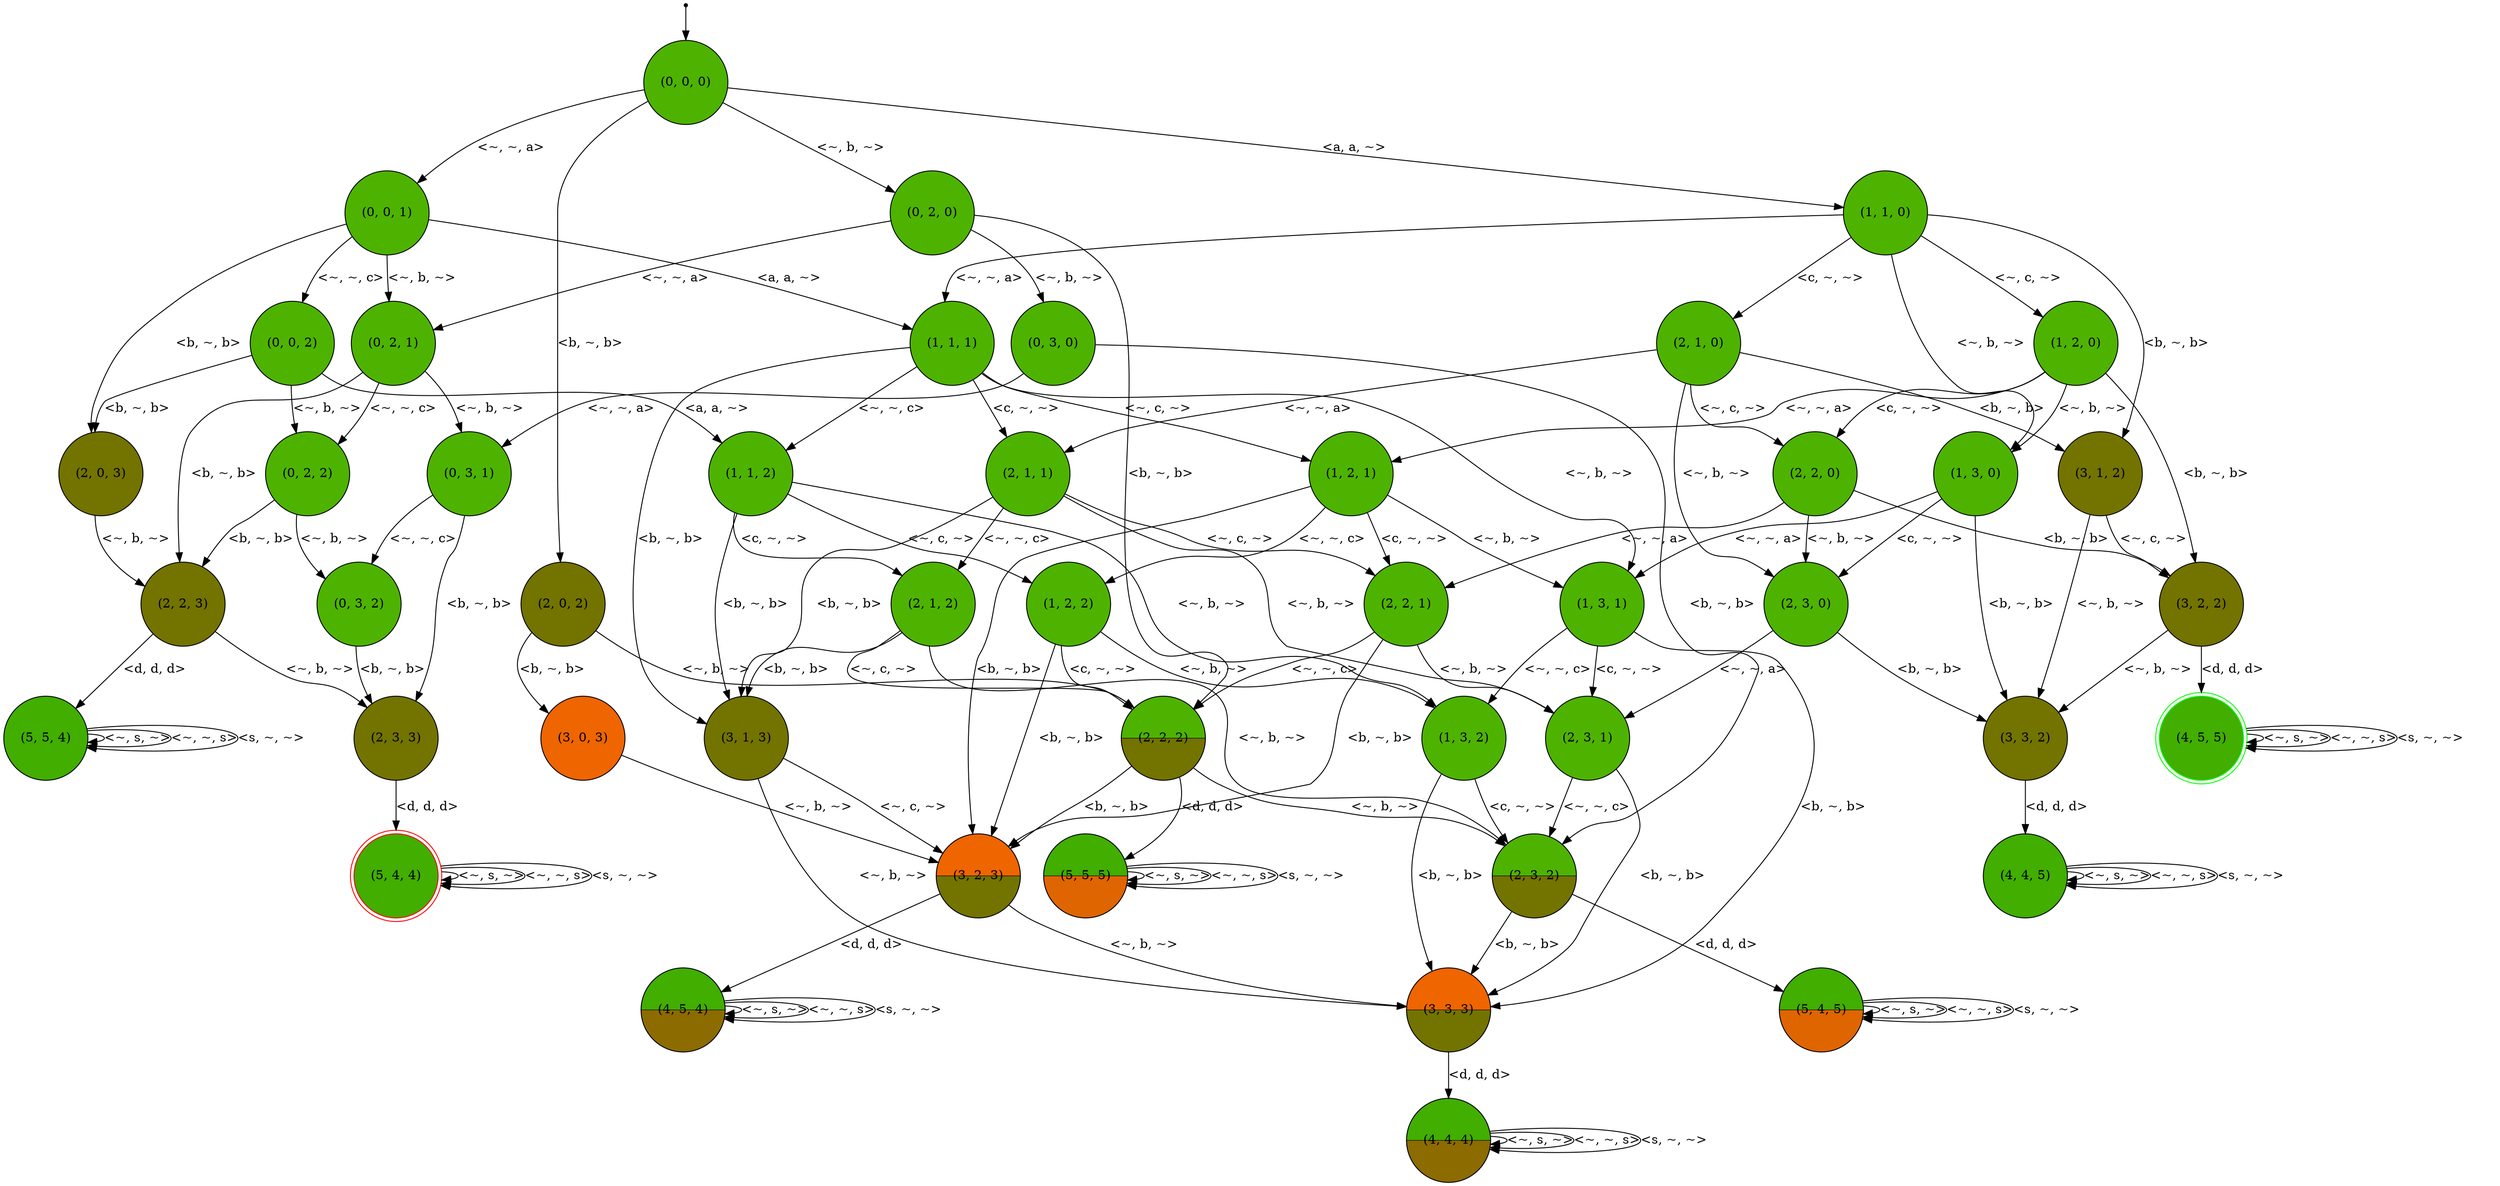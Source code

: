 digraph G {
"n0"[label="(2, 1, 0)"shape=circle color="black" style=wedged fillcolor="#4eb300" style=filled];
"n1"[label="(1, 1, 2)"shape=circle color="black" style=wedged fillcolor="#4eb300" style=filled];
"n2"[label="(5, 5, 4)"shape=circle color="black" style=wedged fillcolor="#41ae00" style=filled];
"n3"[label="(3, 3, 3)"shape=circle color="black" style=wedged fillcolor="#ef6500:#737300" style=wedged];
"n4"[label="(2, 3, 3)"shape=circle color="black" style=wedged fillcolor="#737300" style=filled];
"n5"[label="(4, 5, 4)"shape=circle color="black" style=wedged fillcolor="#41ae00:#8c6b00" style=wedged];
"n6"[label="(0, 2, 2)"shape=circle color="black" style=wedged fillcolor="#4eb300" style=filled];
"n7"[label="(1, 2, 2)"shape=circle color="black" style=wedged fillcolor="#4eb300" style=filled];
"n8"[label="(0, 0, 1)"shape=circle color="black" style=wedged fillcolor="#4eb300" style=filled];
"n9"[label="(0, 2, 0)"shape=circle color="black" style=wedged fillcolor="#4eb300" style=filled];
"n10"[label="(2, 0, 2)"shape=circle color="black" style=wedged fillcolor="#737300" style=filled];
"n11"[label="(1, 2, 0)"shape=circle color="black" style=wedged fillcolor="#4eb300" style=filled];
"n12"[label="(2, 2, 0)"shape=circle color="black" style=wedged fillcolor="#4eb300" style=filled];
"n13"[label="(0, 0, 2)"shape=circle color="black" style=wedged fillcolor="#4eb300" style=filled];
"n14"[label="(2, 2, 3)"shape=circle color="black" style=wedged fillcolor="#737300" style=filled];
"n15"[label="(4, 4, 4)"shape=circle color="black" style=wedged fillcolor="#41ae00:#8c6b00" style=wedged];
"n16"[label="(3, 2, 3)"shape=circle color="black" style=wedged fillcolor="#ef6500:#737300" style=wedged];
"n17"[label="(5, 4, 4)"shape=doublecircle color="red" style=wedged fillcolor="#41ae00" style=filled];
"n18"[label="(1, 3, 0)"shape=circle color="black" style=wedged fillcolor="#4eb300" style=filled];
"n19"[label="(0, 3, 2)"shape=circle color="black" style=wedged fillcolor="#4eb300" style=filled];
"n20"[label="(1, 3, 2)"shape=circle color="black" style=wedged fillcolor="#4eb300" style=filled];
"n21"[label="(2, 3, 2)"shape=circle color="black" style=wedged fillcolor="#4eb300:#737300" style=wedged];
"n22"[label="(3, 1, 3)"shape=circle color="black" style=wedged fillcolor="#737300" style=filled];
"n23"[label="(0, 3, 0)"shape=circle color="black" style=wedged fillcolor="#4eb300" style=filled];
"n24"[label="(2, 3, 0)"shape=circle color="black" style=wedged fillcolor="#4eb300" style=filled];
"n25"[label="(1, 1, 1)"shape=circle color="black" style=wedged fillcolor="#4eb300" style=filled];
"n26"[label="(2, 1, 1)"shape=circle color="black" style=wedged fillcolor="#4eb300" style=filled];
"n27"[label="(5, 5, 5)"shape=circle color="black" style=wedged fillcolor="#41ae00:#df6500" style=wedged];
"n28"[label="(3, 3, 2)"shape=circle color="black" style=wedged fillcolor="#737300" style=filled];
"n29"[label="(4, 5, 5)"shape=doublecircle color="green" style=wedged fillcolor="#41ae00" style=filled];
"n30"[label="(3, 0, 3)"shape=circle color="black" style=wedged fillcolor="#ef6500" style=filled];
"n31"[label="(1, 2, 1)"shape=circle color="black" style=wedged fillcolor="#4eb300" style=filled];
"n32"[label="(0, 0, 0)"shape=circle color="black" style=wedged fillcolor="#4eb300" style=filled];
"ArbitraryUnusedNameNoWorriesJustGrooving33"[fontSize=1 shape=point];
"n33"[label="(0, 2, 1)"shape=circle color="black" style=wedged fillcolor="#4eb300" style=filled];
"n34"[label="(2, 0, 3)"shape=circle color="black" style=wedged fillcolor="#737300" style=filled];
"n35"[label="(2, 2, 1)"shape=circle color="black" style=wedged fillcolor="#4eb300" style=filled];
"n36"[label="(4, 4, 5)"shape=circle color="black" style=wedged fillcolor="#41ae00" style=filled];
"n37"[label="(2, 2, 2)"shape=circle color="black" style=wedged fillcolor="#4eb300:#737300" style=wedged];
"n38"[label="(3, 2, 2)"shape=circle color="black" style=wedged fillcolor="#737300" style=filled];
"n39"[label="(5, 4, 5)"shape=circle color="black" style=wedged fillcolor="#41ae00:#df6500" style=wedged];
"n40"[label="(1, 3, 1)"shape=circle color="black" style=wedged fillcolor="#4eb300" style=filled];
"n41"[label="(0, 3, 1)"shape=circle color="black" style=wedged fillcolor="#4eb300" style=filled];
"n42"[label="(3, 1, 2)"shape=circle color="black" style=wedged fillcolor="#737300" style=filled];
"n43"[label="(2, 3, 1)"shape=circle color="black" style=wedged fillcolor="#4eb300" style=filled];
"n44"[label="(1, 1, 0)"shape=circle color="black" style=wedged fillcolor="#4eb300" style=filled];
"n45"[label="(2, 1, 2)"shape=circle color="black" style=wedged fillcolor="#4eb300" style=filled];
{"ArbitraryUnusedNameNoWorriesJustGrooving33"}->{"n32"};
{"n0"}->{"n26"}[label = "<~, ~, a>" color="black" arrowhead="normal" style=""];
{"n0"}->{"n24"}[label = "<~, b, ~>" color="black" arrowhead="normal" style=""];
{"n0"}->{"n42"}[label = "<b, ~, b>" color="black" arrowhead="normal" style=""];
{"n0"}->{"n12"}[label = "<~, c, ~>" color="black" arrowhead="normal" style=""];
{"n1"}->{"n20"}[label = "<~, b, ~>" color="black" arrowhead="normal" style=""];
{"n1"}->{"n22"}[label = "<b, ~, b>" color="black" arrowhead="normal" style=""];
{"n1"}->{"n45"}[label = "<c, ~, ~>" color="black" arrowhead="normal" style=""];
{"n1"}->{"n7"}[label = "<~, c, ~>" color="black" arrowhead="normal" style=""];
{"n2"}->{"n2"}[label = "<~, s, ~>" color="black" arrowhead="normal" style=""];
{"n2"}->{"n2"}[label = "<~, ~, s>" color="black" arrowhead="normal" style=""];
{"n2"}->{"n2"}[label = "<s, ~, ~>" color="black" arrowhead="normal" style=""];
{"n3"}->{"n15"}[label = "<d, d, d>" color="black" arrowhead="normal" style=""];
{"n4"}->{"n17"}[label = "<d, d, d>" color="black" arrowhead="normal" style=""];
{"n5"}->{"n5"}[label = "<~, s, ~>" color="black" arrowhead="normal" style=""];
{"n5"}->{"n5"}[label = "<~, ~, s>" color="black" arrowhead="normal" style=""];
{"n5"}->{"n5"}[label = "<s, ~, ~>" color="black" arrowhead="normal" style=""];
{"n6"}->{"n19"}[label = "<~, b, ~>" color="black" arrowhead="normal" style=""];
{"n6"}->{"n14"}[label = "<b, ~, b>" color="black" arrowhead="normal" style=""];
{"n7"}->{"n20"}[label = "<~, b, ~>" color="black" arrowhead="normal" style=""];
{"n7"}->{"n16"}[label = "<b, ~, b>" color="black" arrowhead="normal" style=""];
{"n7"}->{"n37"}[label = "<c, ~, ~>" color="black" arrowhead="normal" style=""];
{"n8"}->{"n25"}[label = "<a, a, ~>" color="black" arrowhead="normal" style=""];
{"n8"}->{"n33"}[label = "<~, b, ~>" color="black" arrowhead="normal" style=""];
{"n8"}->{"n34"}[label = "<b, ~, b>" color="black" arrowhead="normal" style=""];
{"n8"}->{"n13"}[label = "<~, ~, c>" color="black" arrowhead="normal" style=""];
{"n9"}->{"n33"}[label = "<~, ~, a>" color="black" arrowhead="normal" style=""];
{"n9"}->{"n23"}[label = "<~, b, ~>" color="black" arrowhead="normal" style=""];
{"n9"}->{"n37"}[label = "<b, ~, b>" color="black" arrowhead="normal" style=""];
{"n10"}->{"n37"}[label = "<~, b, ~>" color="black" arrowhead="normal" style=""];
{"n10"}->{"n30"}[label = "<b, ~, b>" color="black" arrowhead="normal" style=""];
{"n11"}->{"n31"}[label = "<~, ~, a>" color="black" arrowhead="normal" style=""];
{"n11"}->{"n18"}[label = "<~, b, ~>" color="black" arrowhead="normal" style=""];
{"n11"}->{"n38"}[label = "<b, ~, b>" color="black" arrowhead="normal" style=""];
{"n11"}->{"n12"}[label = "<c, ~, ~>" color="black" arrowhead="normal" style=""];
{"n12"}->{"n35"}[label = "<~, ~, a>" color="black" arrowhead="normal" style=""];
{"n12"}->{"n24"}[label = "<~, b, ~>" color="black" arrowhead="normal" style=""];
{"n12"}->{"n38"}[label = "<b, ~, b>" color="black" arrowhead="normal" style=""];
{"n13"}->{"n1"}[label = "<a, a, ~>" color="black" arrowhead="normal" style=""];
{"n13"}->{"n6"}[label = "<~, b, ~>" color="black" arrowhead="normal" style=""];
{"n13"}->{"n34"}[label = "<b, ~, b>" color="black" arrowhead="normal" style=""];
{"n14"}->{"n4"}[label = "<~, b, ~>" color="black" arrowhead="normal" style=""];
{"n14"}->{"n2"}[label = "<d, d, d>" color="black" arrowhead="normal" style=""];
{"n15"}->{"n15"}[label = "<~, s, ~>" color="black" arrowhead="normal" style=""];
{"n15"}->{"n15"}[label = "<~, ~, s>" color="black" arrowhead="normal" style=""];
{"n15"}->{"n15"}[label = "<s, ~, ~>" color="black" arrowhead="normal" style=""];
{"n16"}->{"n3"}[label = "<~, b, ~>" color="black" arrowhead="normal" style=""];
{"n16"}->{"n5"}[label = "<d, d, d>" color="black" arrowhead="normal" style=""];
{"n17"}->{"n17"}[label = "<~, s, ~>" color="black" arrowhead="normal" style=""];
{"n17"}->{"n17"}[label = "<~, ~, s>" color="black" arrowhead="normal" style=""];
{"n17"}->{"n17"}[label = "<s, ~, ~>" color="black" arrowhead="normal" style=""];
{"n18"}->{"n40"}[label = "<~, ~, a>" color="black" arrowhead="normal" style=""];
{"n18"}->{"n28"}[label = "<b, ~, b>" color="black" arrowhead="normal" style=""];
{"n18"}->{"n24"}[label = "<c, ~, ~>" color="black" arrowhead="normal" style=""];
{"n19"}->{"n4"}[label = "<b, ~, b>" color="black" arrowhead="normal" style=""];
{"n20"}->{"n3"}[label = "<b, ~, b>" color="black" arrowhead="normal" style=""];
{"n20"}->{"n21"}[label = "<c, ~, ~>" color="black" arrowhead="normal" style=""];
{"n21"}->{"n3"}[label = "<b, ~, b>" color="black" arrowhead="normal" style=""];
{"n21"}->{"n39"}[label = "<d, d, d>" color="black" arrowhead="normal" style=""];
{"n22"}->{"n3"}[label = "<~, b, ~>" color="black" arrowhead="normal" style=""];
{"n22"}->{"n16"}[label = "<~, c, ~>" color="black" arrowhead="normal" style=""];
{"n23"}->{"n41"}[label = "<~, ~, a>" color="black" arrowhead="normal" style=""];
{"n23"}->{"n21"}[label = "<b, ~, b>" color="black" arrowhead="normal" style=""];
{"n24"}->{"n43"}[label = "<~, ~, a>" color="black" arrowhead="normal" style=""];
{"n24"}->{"n28"}[label = "<b, ~, b>" color="black" arrowhead="normal" style=""];
{"n25"}->{"n40"}[label = "<~, b, ~>" color="black" arrowhead="normal" style=""];
{"n25"}->{"n22"}[label = "<b, ~, b>" color="black" arrowhead="normal" style=""];
{"n25"}->{"n26"}[label = "<c, ~, ~>" color="black" arrowhead="normal" style=""];
{"n25"}->{"n31"}[label = "<~, c, ~>" color="black" arrowhead="normal" style=""];
{"n25"}->{"n1"}[label = "<~, ~, c>" color="black" arrowhead="normal" style=""];
{"n26"}->{"n43"}[label = "<~, b, ~>" color="black" arrowhead="normal" style=""];
{"n26"}->{"n22"}[label = "<b, ~, b>" color="black" arrowhead="normal" style=""];
{"n26"}->{"n35"}[label = "<~, c, ~>" color="black" arrowhead="normal" style=""];
{"n26"}->{"n45"}[label = "<~, ~, c>" color="black" arrowhead="normal" style=""];
{"n27"}->{"n27"}[label = "<~, s, ~>" color="black" arrowhead="normal" style=""];
{"n27"}->{"n27"}[label = "<~, ~, s>" color="black" arrowhead="normal" style=""];
{"n27"}->{"n27"}[label = "<s, ~, ~>" color="black" arrowhead="normal" style=""];
{"n28"}->{"n36"}[label = "<d, d, d>" color="black" arrowhead="normal" style=""];
{"n29"}->{"n29"}[label = "<~, s, ~>" color="black" arrowhead="normal" style=""];
{"n29"}->{"n29"}[label = "<~, ~, s>" color="black" arrowhead="normal" style=""];
{"n29"}->{"n29"}[label = "<s, ~, ~>" color="black" arrowhead="normal" style=""];
{"n30"}->{"n16"}[label = "<~, b, ~>" color="black" arrowhead="normal" style=""];
{"n31"}->{"n40"}[label = "<~, b, ~>" color="black" arrowhead="normal" style=""];
{"n31"}->{"n16"}[label = "<b, ~, b>" color="black" arrowhead="normal" style=""];
{"n31"}->{"n35"}[label = "<c, ~, ~>" color="black" arrowhead="normal" style=""];
{"n31"}->{"n7"}[label = "<~, ~, c>" color="black" arrowhead="normal" style=""];
{"n32"}->{"n8"}[label = "<~, ~, a>" color="black" arrowhead="normal" style=""];
{"n32"}->{"n44"}[label = "<a, a, ~>" color="black" arrowhead="normal" style=""];
{"n32"}->{"n9"}[label = "<~, b, ~>" color="black" arrowhead="normal" style=""];
{"n32"}->{"n10"}[label = "<b, ~, b>" color="black" arrowhead="normal" style=""];
{"n33"}->{"n41"}[label = "<~, b, ~>" color="black" arrowhead="normal" style=""];
{"n33"}->{"n14"}[label = "<b, ~, b>" color="black" arrowhead="normal" style=""];
{"n33"}->{"n6"}[label = "<~, ~, c>" color="black" arrowhead="normal" style=""];
{"n34"}->{"n14"}[label = "<~, b, ~>" color="black" arrowhead="normal" style=""];
{"n35"}->{"n43"}[label = "<~, b, ~>" color="black" arrowhead="normal" style=""];
{"n35"}->{"n16"}[label = "<b, ~, b>" color="black" arrowhead="normal" style=""];
{"n35"}->{"n37"}[label = "<~, ~, c>" color="black" arrowhead="normal" style=""];
{"n36"}->{"n36"}[label = "<~, s, ~>" color="black" arrowhead="normal" style=""];
{"n36"}->{"n36"}[label = "<~, ~, s>" color="black" arrowhead="normal" style=""];
{"n36"}->{"n36"}[label = "<s, ~, ~>" color="black" arrowhead="normal" style=""];
{"n37"}->{"n21"}[label = "<~, b, ~>" color="black" arrowhead="normal" style=""];
{"n37"}->{"n16"}[label = "<b, ~, b>" color="black" arrowhead="normal" style=""];
{"n37"}->{"n27"}[label = "<d, d, d>" color="black" arrowhead="normal" style=""];
{"n38"}->{"n28"}[label = "<~, b, ~>" color="black" arrowhead="normal" style=""];
{"n38"}->{"n29"}[label = "<d, d, d>" color="black" arrowhead="normal" style=""];
{"n39"}->{"n39"}[label = "<~, s, ~>" color="black" arrowhead="normal" style=""];
{"n39"}->{"n39"}[label = "<~, ~, s>" color="black" arrowhead="normal" style=""];
{"n39"}->{"n39"}[label = "<s, ~, ~>" color="black" arrowhead="normal" style=""];
{"n40"}->{"n3"}[label = "<b, ~, b>" color="black" arrowhead="normal" style=""];
{"n40"}->{"n43"}[label = "<c, ~, ~>" color="black" arrowhead="normal" style=""];
{"n40"}->{"n20"}[label = "<~, ~, c>" color="black" arrowhead="normal" style=""];
{"n41"}->{"n4"}[label = "<b, ~, b>" color="black" arrowhead="normal" style=""];
{"n41"}->{"n19"}[label = "<~, ~, c>" color="black" arrowhead="normal" style=""];
{"n42"}->{"n28"}[label = "<~, b, ~>" color="black" arrowhead="normal" style=""];
{"n42"}->{"n38"}[label = "<~, c, ~>" color="black" arrowhead="normal" style=""];
{"n43"}->{"n3"}[label = "<b, ~, b>" color="black" arrowhead="normal" style=""];
{"n43"}->{"n21"}[label = "<~, ~, c>" color="black" arrowhead="normal" style=""];
{"n44"}->{"n25"}[label = "<~, ~, a>" color="black" arrowhead="normal" style=""];
{"n44"}->{"n18"}[label = "<~, b, ~>" color="black" arrowhead="normal" style=""];
{"n44"}->{"n42"}[label = "<b, ~, b>" color="black" arrowhead="normal" style=""];
{"n44"}->{"n0"}[label = "<c, ~, ~>" color="black" arrowhead="normal" style=""];
{"n44"}->{"n11"}[label = "<~, c, ~>" color="black" arrowhead="normal" style=""];
{"n45"}->{"n21"}[label = "<~, b, ~>" color="black" arrowhead="normal" style=""];
{"n45"}->{"n22"}[label = "<b, ~, b>" color="black" arrowhead="normal" style=""];
{"n45"}->{"n37"}[label = "<~, c, ~>" color="black" arrowhead="normal" style=""];
}
